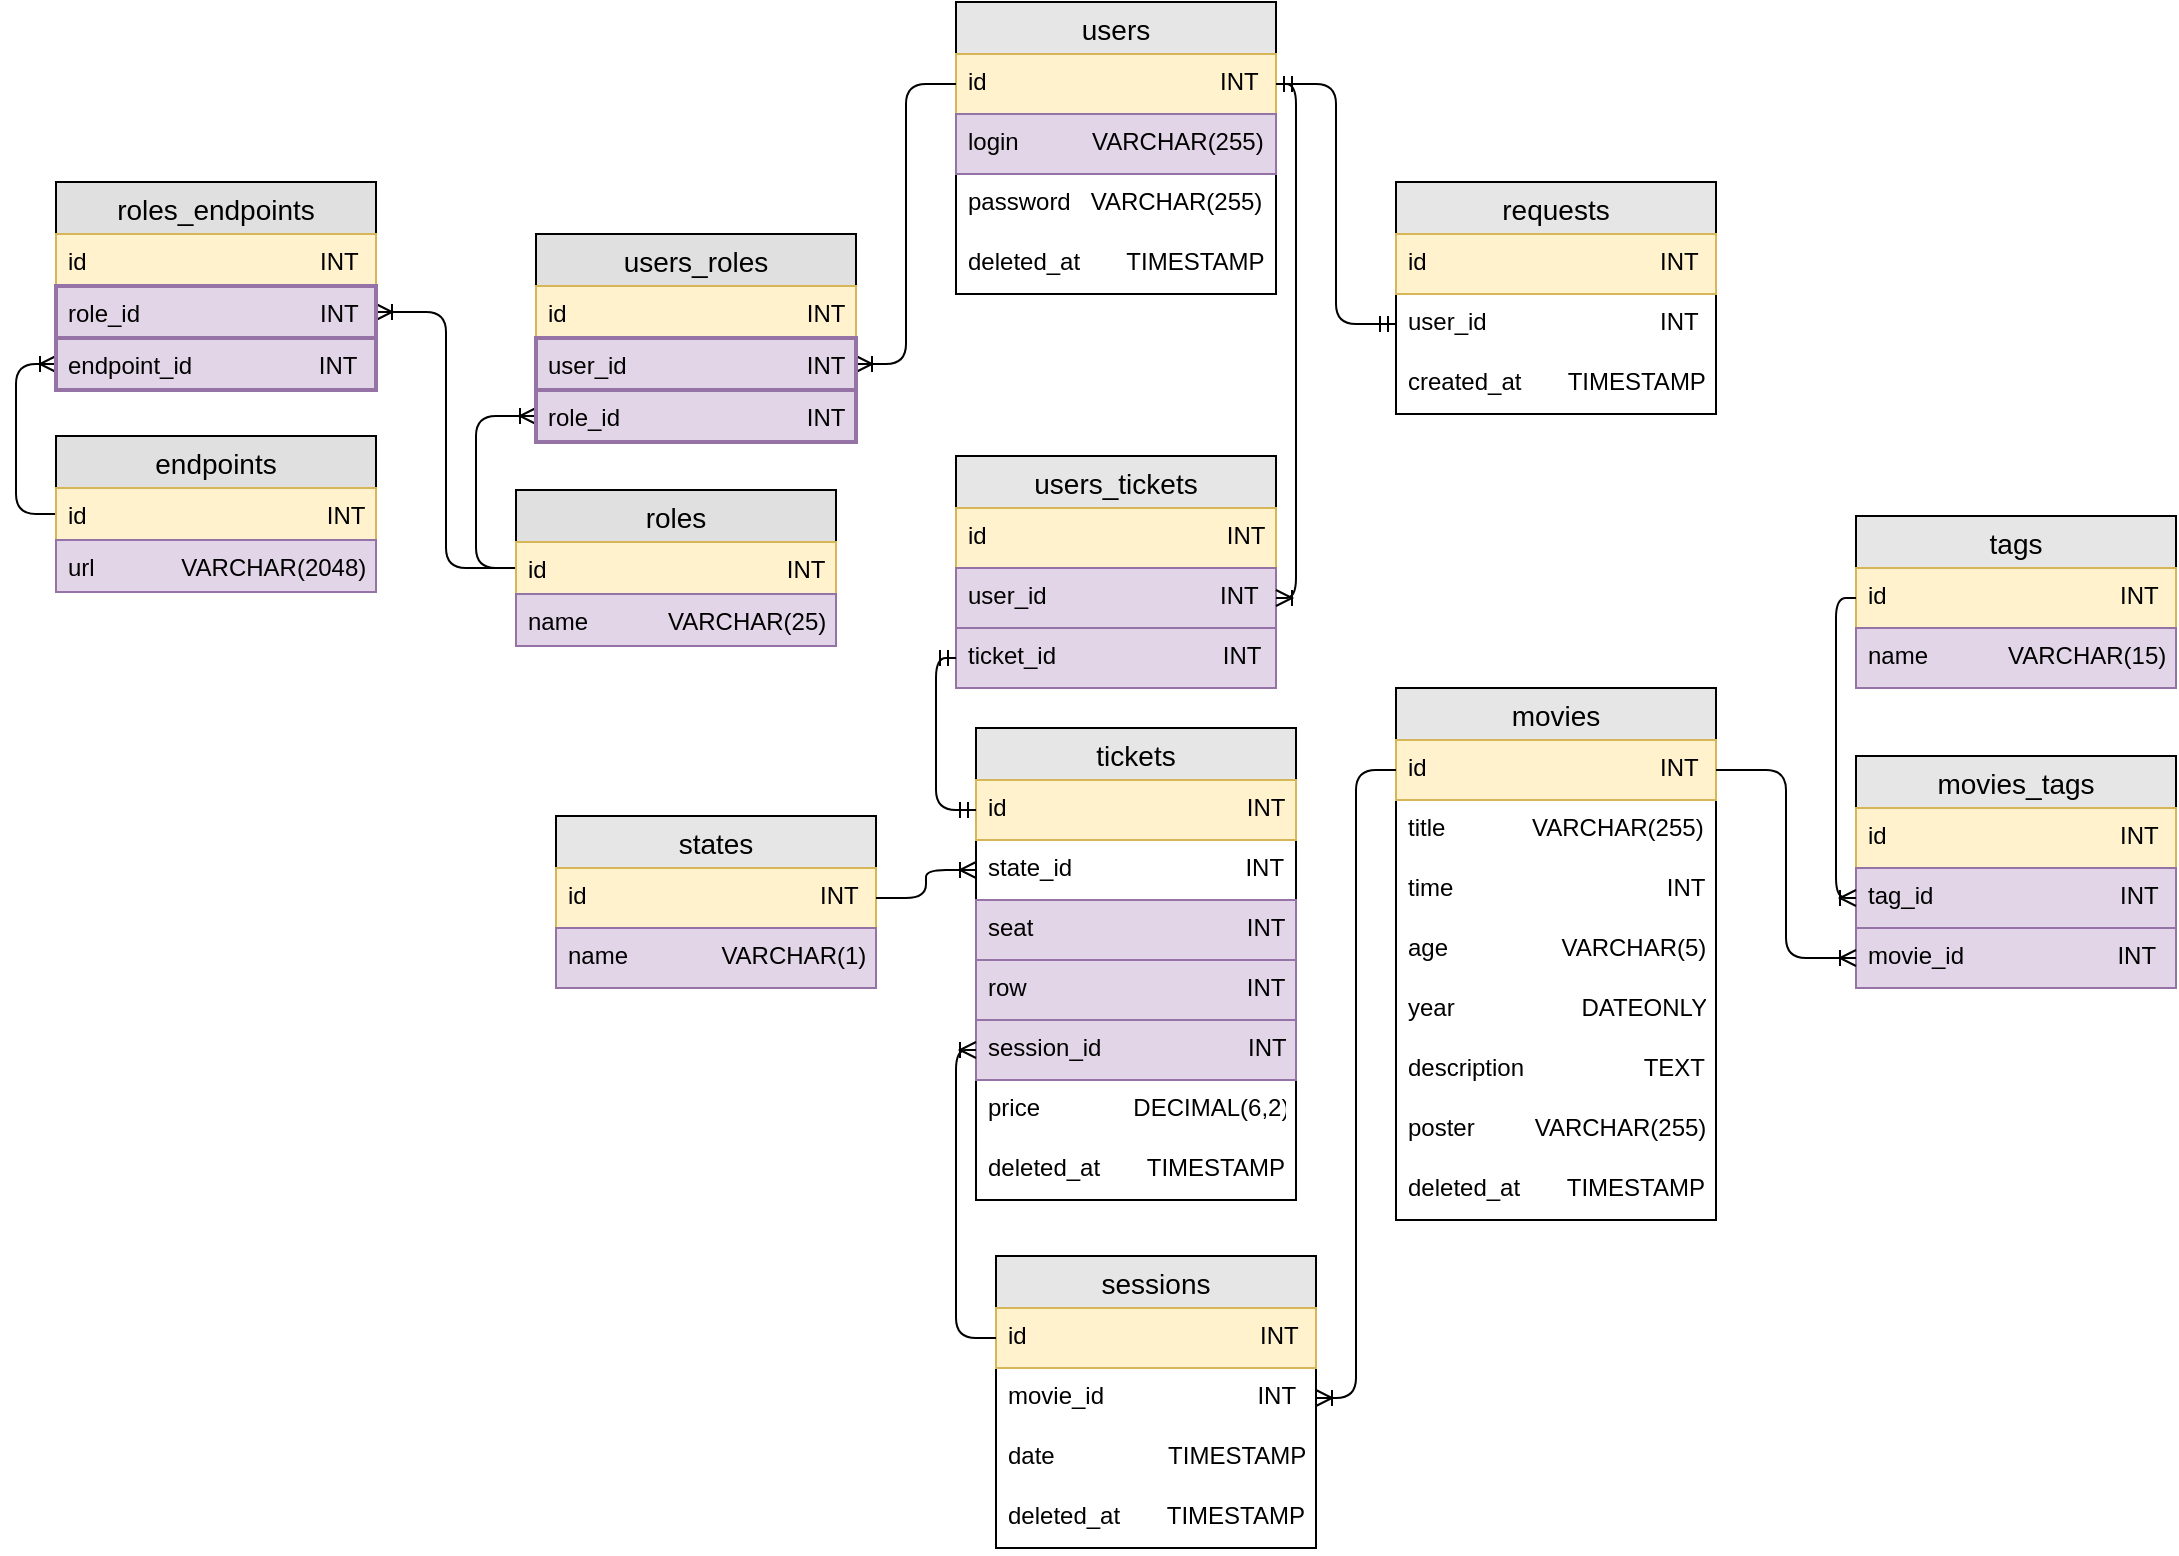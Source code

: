 <mxfile version="13.10.0" type="device"><diagram id="qXQUABJY59xt6CRAhms8" name="Page-1"><mxGraphModel dx="536" dy="577" grid="1" gridSize="10" guides="1" tooltips="1" connect="1" arrows="1" fold="1" page="1" pageScale="1" pageWidth="827" pageHeight="1169" math="0" shadow="0"><root><mxCell id="0"/><mxCell id="1" parent="0"/><mxCell id="H7jdk_BfQDIcgpVH_GjR-2" value="users" style="swimlane;fontStyle=0;childLayout=stackLayout;horizontal=1;startSize=26;horizontalStack=0;resizeParent=1;resizeParentMax=0;resizeLast=0;collapsible=1;marginBottom=0;align=center;fontSize=14;swimlaneFillColor=#ffffff;fillColor=#E6E6E6;" vertex="1" parent="1"><mxGeometry x="740" y="310" width="160" height="146" as="geometry"/></mxCell><mxCell id="H7jdk_BfQDIcgpVH_GjR-3" value="id                                   INT" style="text;strokeColor=#d6b656;fillColor=#fff2cc;spacingLeft=4;spacingRight=4;overflow=hidden;rotatable=0;points=[[0,0.5],[1,0.5]];portConstraint=eastwest;fontSize=12;" vertex="1" parent="H7jdk_BfQDIcgpVH_GjR-2"><mxGeometry y="26" width="160" height="30" as="geometry"/></mxCell><mxCell id="H7jdk_BfQDIcgpVH_GjR-4" value="login           VARCHAR(255)" style="text;strokeColor=#9673a6;fillColor=#e1d5e7;spacingLeft=4;spacingRight=4;overflow=hidden;rotatable=0;points=[[0,0.5],[1,0.5]];portConstraint=eastwest;fontSize=12;" vertex="1" parent="H7jdk_BfQDIcgpVH_GjR-2"><mxGeometry y="56" width="160" height="30" as="geometry"/></mxCell><mxCell id="H7jdk_BfQDIcgpVH_GjR-5" value="password   VARCHAR(255)" style="text;strokeColor=none;fillColor=none;spacingLeft=4;spacingRight=4;overflow=hidden;rotatable=0;points=[[0,0.5],[1,0.5]];portConstraint=eastwest;fontSize=12;" vertex="1" parent="H7jdk_BfQDIcgpVH_GjR-2"><mxGeometry y="86" width="160" height="30" as="geometry"/></mxCell><mxCell id="H7jdk_BfQDIcgpVH_GjR-6" value="deleted_at       TIMESTAMP" style="text;strokeColor=none;fillColor=none;spacingLeft=4;spacingRight=4;overflow=hidden;rotatable=0;points=[[0,0.5],[1,0.5]];portConstraint=eastwest;fontSize=12;" vertex="1" parent="H7jdk_BfQDIcgpVH_GjR-2"><mxGeometry y="116" width="160" height="30" as="geometry"/></mxCell><mxCell id="H7jdk_BfQDIcgpVH_GjR-7" value="movies" style="swimlane;fontStyle=0;childLayout=stackLayout;horizontal=1;startSize=26;horizontalStack=0;resizeParent=1;resizeParentMax=0;resizeLast=0;collapsible=1;marginBottom=0;align=center;fontSize=14;swimlaneFillColor=#ffffff;fillColor=#E6E6E6;" vertex="1" parent="1"><mxGeometry x="960" y="653" width="160" height="266" as="geometry"/></mxCell><mxCell id="H7jdk_BfQDIcgpVH_GjR-8" value="id                                   INT" style="text;strokeColor=#d6b656;fillColor=#fff2cc;spacingLeft=4;spacingRight=4;overflow=hidden;rotatable=0;points=[[0,0.5],[1,0.5]];portConstraint=eastwest;fontSize=12;" vertex="1" parent="H7jdk_BfQDIcgpVH_GjR-7"><mxGeometry y="26" width="160" height="30" as="geometry"/></mxCell><mxCell id="H7jdk_BfQDIcgpVH_GjR-9" value="title             VARCHAR(255)" style="text;strokeColor=none;fillColor=none;spacingLeft=4;spacingRight=4;overflow=hidden;rotatable=0;points=[[0,0.5],[1,0.5]];portConstraint=eastwest;fontSize=12;" vertex="1" parent="H7jdk_BfQDIcgpVH_GjR-7"><mxGeometry y="56" width="160" height="30" as="geometry"/></mxCell><mxCell id="H7jdk_BfQDIcgpVH_GjR-10" value="time                                INT" style="text;strokeColor=none;fillColor=none;spacingLeft=4;spacingRight=4;overflow=hidden;rotatable=0;points=[[0,0.5],[1,0.5]];portConstraint=eastwest;fontSize=12;" vertex="1" parent="H7jdk_BfQDIcgpVH_GjR-7"><mxGeometry y="86" width="160" height="30" as="geometry"/></mxCell><mxCell id="H7jdk_BfQDIcgpVH_GjR-11" value="age                 VARCHAR(5)" style="text;strokeColor=none;fillColor=none;spacingLeft=4;spacingRight=4;overflow=hidden;rotatable=0;points=[[0,0.5],[1,0.5]];portConstraint=eastwest;fontSize=12;" vertex="1" parent="H7jdk_BfQDIcgpVH_GjR-7"><mxGeometry y="116" width="160" height="30" as="geometry"/></mxCell><mxCell id="H7jdk_BfQDIcgpVH_GjR-12" value="year                   DATEONLY" style="text;strokeColor=none;fillColor=none;spacingLeft=4;spacingRight=4;overflow=hidden;rotatable=0;points=[[0,0.5],[1,0.5]];portConstraint=eastwest;fontSize=12;" vertex="1" parent="H7jdk_BfQDIcgpVH_GjR-7"><mxGeometry y="146" width="160" height="30" as="geometry"/></mxCell><mxCell id="H7jdk_BfQDIcgpVH_GjR-13" value="description                  TEXT" style="text;strokeColor=none;fillColor=none;spacingLeft=4;spacingRight=4;overflow=hidden;rotatable=0;points=[[0,0.5],[1,0.5]];portConstraint=eastwest;fontSize=12;" vertex="1" parent="H7jdk_BfQDIcgpVH_GjR-7"><mxGeometry y="176" width="160" height="30" as="geometry"/></mxCell><mxCell id="H7jdk_BfQDIcgpVH_GjR-14" value="poster         VARCHAR(255)" style="text;strokeColor=none;fillColor=none;spacingLeft=4;spacingRight=4;overflow=hidden;rotatable=0;points=[[0,0.5],[1,0.5]];portConstraint=eastwest;fontSize=12;" vertex="1" parent="H7jdk_BfQDIcgpVH_GjR-7"><mxGeometry y="206" width="160" height="30" as="geometry"/></mxCell><mxCell id="H7jdk_BfQDIcgpVH_GjR-15" value="deleted_at       TIMESTAMP" style="text;strokeColor=none;fillColor=none;spacingLeft=4;spacingRight=4;overflow=hidden;rotatable=0;points=[[0,0.5],[1,0.5]];portConstraint=eastwest;fontSize=12;" vertex="1" parent="H7jdk_BfQDIcgpVH_GjR-7"><mxGeometry y="236" width="160" height="30" as="geometry"/></mxCell><mxCell id="H7jdk_BfQDIcgpVH_GjR-16" value="tags" style="swimlane;fontStyle=0;childLayout=stackLayout;horizontal=1;startSize=26;horizontalStack=0;resizeParent=1;resizeParentMax=0;resizeLast=0;collapsible=1;marginBottom=0;align=center;fontSize=14;swimlaneFillColor=#ffffff;fillColor=#E6E6E6;" vertex="1" parent="1"><mxGeometry x="1190" y="567" width="160" height="86" as="geometry"/></mxCell><mxCell id="H7jdk_BfQDIcgpVH_GjR-17" value="id                                   INT" style="text;strokeColor=#d6b656;fillColor=#fff2cc;spacingLeft=4;spacingRight=4;overflow=hidden;rotatable=0;points=[[0,0.5],[1,0.5]];portConstraint=eastwest;fontSize=12;" vertex="1" parent="H7jdk_BfQDIcgpVH_GjR-16"><mxGeometry y="26" width="160" height="30" as="geometry"/></mxCell><mxCell id="H7jdk_BfQDIcgpVH_GjR-18" value="name            VARCHAR(15)" style="text;strokeColor=#9673a6;fillColor=#e1d5e7;spacingLeft=4;spacingRight=4;overflow=hidden;rotatable=0;points=[[0,0.5],[1,0.5]];portConstraint=eastwest;fontSize=12;" vertex="1" parent="H7jdk_BfQDIcgpVH_GjR-16"><mxGeometry y="56" width="160" height="30" as="geometry"/></mxCell><mxCell id="H7jdk_BfQDIcgpVH_GjR-19" value="movies_tags" style="swimlane;fontStyle=0;childLayout=stackLayout;horizontal=1;startSize=26;horizontalStack=0;resizeParent=1;resizeParentMax=0;resizeLast=0;collapsible=1;marginBottom=0;align=center;fontSize=14;swimlaneFillColor=#ffffff;fillColor=#E6E6E6;" vertex="1" parent="1"><mxGeometry x="1190" y="687" width="160" height="116" as="geometry"/></mxCell><mxCell id="H7jdk_BfQDIcgpVH_GjR-20" value="id                                   INT" style="text;strokeColor=#d6b656;fillColor=#fff2cc;spacingLeft=4;spacingRight=4;overflow=hidden;rotatable=0;points=[[0,0.5],[1,0.5]];portConstraint=eastwest;fontSize=12;" vertex="1" parent="H7jdk_BfQDIcgpVH_GjR-19"><mxGeometry y="26" width="160" height="30" as="geometry"/></mxCell><mxCell id="H7jdk_BfQDIcgpVH_GjR-21" value="tag_id                            INT" style="text;strokeColor=#9673a6;fillColor=#e1d5e7;spacingLeft=4;spacingRight=4;overflow=hidden;rotatable=0;points=[[0,0.5],[1,0.5]];portConstraint=eastwest;fontSize=12;" vertex="1" parent="H7jdk_BfQDIcgpVH_GjR-19"><mxGeometry y="56" width="160" height="30" as="geometry"/></mxCell><mxCell id="H7jdk_BfQDIcgpVH_GjR-22" value="movie_id                       INT" style="text;strokeColor=#9673a6;fillColor=#e1d5e7;spacingLeft=4;spacingRight=4;overflow=hidden;rotatable=0;points=[[0,0.5],[1,0.5]];portConstraint=eastwest;fontSize=12;" vertex="1" parent="H7jdk_BfQDIcgpVH_GjR-19"><mxGeometry y="86" width="160" height="30" as="geometry"/></mxCell><mxCell id="H7jdk_BfQDIcgpVH_GjR-23" value="tickets" style="swimlane;fontStyle=0;childLayout=stackLayout;horizontal=1;startSize=26;horizontalStack=0;resizeParent=1;resizeParentMax=0;resizeLast=0;collapsible=1;marginBottom=0;align=center;fontSize=14;swimlaneFillColor=#ffffff;fillColor=#E6E6E6;" vertex="1" parent="1"><mxGeometry x="750" y="673" width="160" height="236" as="geometry"/></mxCell><mxCell id="H7jdk_BfQDIcgpVH_GjR-24" value="id                                    INT" style="text;strokeColor=#d6b656;fillColor=#fff2cc;spacingLeft=4;spacingRight=4;overflow=hidden;rotatable=0;points=[[0,0.5],[1,0.5]];portConstraint=eastwest;fontSize=12;" vertex="1" parent="H7jdk_BfQDIcgpVH_GjR-23"><mxGeometry y="26" width="160" height="30" as="geometry"/></mxCell><mxCell id="H7jdk_BfQDIcgpVH_GjR-25" value="state_id                          INT" style="text;strokeColor=none;fillColor=none;spacingLeft=4;spacingRight=4;overflow=hidden;rotatable=0;points=[[0,0.5],[1,0.5]];portConstraint=eastwest;fontSize=12;align=left;" vertex="1" parent="H7jdk_BfQDIcgpVH_GjR-23"><mxGeometry y="56" width="160" height="30" as="geometry"/></mxCell><mxCell id="H7jdk_BfQDIcgpVH_GjR-26" value="seat                                INT" style="text;spacingLeft=4;spacingRight=4;overflow=hidden;rotatable=0;points=[[0,0.5],[1,0.5]];portConstraint=eastwest;fontSize=12;align=left;fillColor=#e1d5e7;strokeColor=#9673a6;" vertex="1" parent="H7jdk_BfQDIcgpVH_GjR-23"><mxGeometry y="86" width="160" height="30" as="geometry"/></mxCell><mxCell id="H7jdk_BfQDIcgpVH_GjR-27" value="row                                 INT" style="text;strokeColor=#9673a6;fillColor=#e1d5e7;spacingLeft=4;spacingRight=4;overflow=hidden;rotatable=0;points=[[0,0.5],[1,0.5]];portConstraint=eastwest;fontSize=12;" vertex="1" parent="H7jdk_BfQDIcgpVH_GjR-23"><mxGeometry y="116" width="160" height="30" as="geometry"/></mxCell><mxCell id="H7jdk_BfQDIcgpVH_GjR-28" value="session_id                      INT" style="text;strokeColor=#9673a6;fillColor=#e1d5e7;spacingLeft=4;spacingRight=4;overflow=hidden;rotatable=0;points=[[0,0.5],[1,0.5]];portConstraint=eastwest;fontSize=12;align=left;" vertex="1" parent="H7jdk_BfQDIcgpVH_GjR-23"><mxGeometry y="146" width="160" height="30" as="geometry"/></mxCell><mxCell id="H7jdk_BfQDIcgpVH_GjR-29" value="price              DECIMAL(6,2)" style="text;strokeColor=none;fillColor=none;spacingLeft=4;spacingRight=4;overflow=hidden;rotatable=0;points=[[0,0.5],[1,0.5]];portConstraint=eastwest;fontSize=12;align=left;" vertex="1" parent="H7jdk_BfQDIcgpVH_GjR-23"><mxGeometry y="176" width="160" height="30" as="geometry"/></mxCell><mxCell id="H7jdk_BfQDIcgpVH_GjR-30" value="deleted_at       TIMESTAMP" style="text;strokeColor=none;fillColor=none;spacingLeft=4;spacingRight=4;overflow=hidden;rotatable=0;points=[[0,0.5],[1,0.5]];portConstraint=eastwest;fontSize=12;" vertex="1" parent="H7jdk_BfQDIcgpVH_GjR-23"><mxGeometry y="206" width="160" height="30" as="geometry"/></mxCell><mxCell id="H7jdk_BfQDIcgpVH_GjR-31" value="" style="edgeStyle=orthogonalEdgeStyle;fontSize=12;html=1;endArrow=ERoneToMany;entryX=0;entryY=0.5;entryDx=0;entryDy=0;exitX=1;exitY=0.5;exitDx=0;exitDy=0;" edge="1" parent="1" source="H7jdk_BfQDIcgpVH_GjR-8" target="H7jdk_BfQDIcgpVH_GjR-22"><mxGeometry width="100" height="100" relative="1" as="geometry"><mxPoint x="1200" y="858" as="sourcePoint"/><mxPoint x="1200" y="804" as="targetPoint"/></mxGeometry></mxCell><mxCell id="H7jdk_BfQDIcgpVH_GjR-32" value="" style="edgeStyle=orthogonalEdgeStyle;fontSize=12;html=1;endArrow=ERoneToMany;entryX=0;entryY=0.5;entryDx=0;entryDy=0;exitX=0;exitY=0.5;exitDx=0;exitDy=0;" edge="1" parent="1" source="H7jdk_BfQDIcgpVH_GjR-17" target="H7jdk_BfQDIcgpVH_GjR-21"><mxGeometry width="100" height="100" relative="1" as="geometry"><mxPoint x="1190" y="608" as="sourcePoint"/><mxPoint x="1200" y="647" as="targetPoint"/></mxGeometry></mxCell><mxCell id="H7jdk_BfQDIcgpVH_GjR-33" value="" style="edgeStyle=orthogonalEdgeStyle;fontSize=12;html=1;endArrow=ERoneToMany;entryX=1;entryY=0.5;entryDx=0;entryDy=0;exitX=0;exitY=0.5;exitDx=0;exitDy=0;" edge="1" parent="1" source="H7jdk_BfQDIcgpVH_GjR-8" target="H7jdk_BfQDIcgpVH_GjR-60"><mxGeometry width="100" height="100" relative="1" as="geometry"><mxPoint x="950" y="858" as="sourcePoint"/><mxPoint x="910" y="980" as="targetPoint"/></mxGeometry></mxCell><mxCell id="H7jdk_BfQDIcgpVH_GjR-34" style="edgeStyle=orthogonalEdgeStyle;rounded=1;orthogonalLoop=1;jettySize=auto;html=1;exitX=0;exitY=0.5;exitDx=0;exitDy=0;entryX=1;entryY=0.5;entryDx=0;entryDy=0;endArrow=ERoneToMany;endFill=0;" edge="1" parent="1" source="H7jdk_BfQDIcgpVH_GjR-3" target="H7jdk_BfQDIcgpVH_GjR-50"><mxGeometry relative="1" as="geometry"><mxPoint x="636" y="286" as="sourcePoint"/></mxGeometry></mxCell><mxCell id="H7jdk_BfQDIcgpVH_GjR-35" style="edgeStyle=orthogonalEdgeStyle;rounded=1;orthogonalLoop=1;jettySize=auto;html=1;exitX=0;exitY=0.5;exitDx=0;exitDy=0;entryX=0;entryY=0.5;entryDx=0;entryDy=0;endArrow=ERoneToMany;endFill=0;" edge="1" parent="1" source="H7jdk_BfQDIcgpVH_GjR-46" target="H7jdk_BfQDIcgpVH_GjR-51"><mxGeometry relative="1" as="geometry"/></mxCell><mxCell id="H7jdk_BfQDIcgpVH_GjR-36" style="edgeStyle=orthogonalEdgeStyle;rounded=1;orthogonalLoop=1;jettySize=auto;html=1;exitX=0;exitY=0.5;exitDx=0;exitDy=0;entryX=1;entryY=0.5;entryDx=0;entryDy=0;endArrow=ERoneToMany;endFill=0;jumpStyle=none;" edge="1" parent="1" source="H7jdk_BfQDIcgpVH_GjR-46" target="H7jdk_BfQDIcgpVH_GjR-43"><mxGeometry relative="1" as="geometry"/></mxCell><mxCell id="H7jdk_BfQDIcgpVH_GjR-37" style="edgeStyle=orthogonalEdgeStyle;rounded=1;orthogonalLoop=1;jettySize=auto;html=1;exitX=0;exitY=0.5;exitDx=0;exitDy=0;entryX=0;entryY=0.5;entryDx=0;entryDy=0;endArrow=ERoneToMany;endFill=0;" edge="1" parent="1" source="H7jdk_BfQDIcgpVH_GjR-39" target="H7jdk_BfQDIcgpVH_GjR-44"><mxGeometry relative="1" as="geometry"/></mxCell><mxCell id="H7jdk_BfQDIcgpVH_GjR-38" value="endpoints" style="swimlane;fontStyle=0;childLayout=stackLayout;horizontal=1;startSize=26;fillColor=#e0e0e0;horizontalStack=0;resizeParent=1;resizeParentMax=0;resizeLast=0;collapsible=1;marginBottom=0;swimlaneFillColor=#ffffff;align=center;fontSize=14;" vertex="1" parent="1"><mxGeometry x="290" y="527" width="160" height="78" as="geometry"/></mxCell><mxCell id="H7jdk_BfQDIcgpVH_GjR-39" value="id                                    INT" style="text;strokeColor=#d6b656;fillColor=#fff2cc;spacingLeft=4;spacingRight=4;overflow=hidden;rotatable=0;points=[[0,0.5],[1,0.5]];portConstraint=eastwest;fontSize=12;" vertex="1" parent="H7jdk_BfQDIcgpVH_GjR-38"><mxGeometry y="26" width="160" height="26" as="geometry"/></mxCell><mxCell id="H7jdk_BfQDIcgpVH_GjR-40" value="url             VARCHAR(2048)" style="text;strokeColor=#9673a6;fillColor=#e1d5e7;spacingLeft=4;spacingRight=4;overflow=hidden;rotatable=0;points=[[0,0.5],[1,0.5]];portConstraint=eastwest;fontSize=12;gradientDirection=west;" vertex="1" parent="H7jdk_BfQDIcgpVH_GjR-38"><mxGeometry y="52" width="160" height="26" as="geometry"/></mxCell><mxCell id="H7jdk_BfQDIcgpVH_GjR-41" value="roles_endpoints" style="swimlane;fontStyle=0;childLayout=stackLayout;horizontal=1;startSize=26;fillColor=#e0e0e0;horizontalStack=0;resizeParent=1;resizeParentMax=0;resizeLast=0;collapsible=1;marginBottom=0;swimlaneFillColor=#ffffff;align=center;fontSize=14;" vertex="1" parent="1"><mxGeometry x="290" y="400" width="160" height="104" as="geometry"/></mxCell><mxCell id="H7jdk_BfQDIcgpVH_GjR-42" value="id                                   INT" style="text;strokeColor=#d6b656;fillColor=#fff2cc;spacingLeft=4;spacingRight=4;overflow=hidden;rotatable=0;points=[[0,0.5],[1,0.5]];portConstraint=eastwest;fontSize=12;" vertex="1" parent="H7jdk_BfQDIcgpVH_GjR-41"><mxGeometry y="26" width="160" height="26" as="geometry"/></mxCell><mxCell id="H7jdk_BfQDIcgpVH_GjR-43" value="role_id                           INT" style="text;strokeColor=#9673a6;fillColor=#e1d5e7;spacingLeft=4;spacingRight=4;overflow=hidden;rotatable=0;points=[[0,0.5],[1,0.5]];portConstraint=eastwest;fontSize=12;gradientDirection=west;strokeWidth=2;" vertex="1" parent="H7jdk_BfQDIcgpVH_GjR-41"><mxGeometry y="52" width="160" height="26" as="geometry"/></mxCell><mxCell id="H7jdk_BfQDIcgpVH_GjR-44" value="endpoint_id                   INT" style="text;strokeColor=#9673a6;fillColor=#e1d5e7;spacingLeft=4;spacingRight=4;overflow=hidden;rotatable=0;points=[[0,0.5],[1,0.5]];portConstraint=eastwest;fontSize=12;gradientDirection=west;strokeWidth=2;" vertex="1" parent="H7jdk_BfQDIcgpVH_GjR-41"><mxGeometry y="78" width="160" height="26" as="geometry"/></mxCell><mxCell id="H7jdk_BfQDIcgpVH_GjR-45" value="roles" style="swimlane;fontStyle=0;childLayout=stackLayout;horizontal=1;startSize=26;fillColor=#e0e0e0;horizontalStack=0;resizeParent=1;resizeParentMax=0;resizeLast=0;collapsible=1;marginBottom=0;swimlaneFillColor=#ffffff;align=center;fontSize=14;" vertex="1" parent="1"><mxGeometry x="520" y="554" width="160" height="78" as="geometry"/></mxCell><mxCell id="H7jdk_BfQDIcgpVH_GjR-46" value="id                                    INT" style="text;strokeColor=#d6b656;fillColor=#fff2cc;spacingLeft=4;spacingRight=4;overflow=hidden;rotatable=0;points=[[0,0.5],[1,0.5]];portConstraint=eastwest;fontSize=12;" vertex="1" parent="H7jdk_BfQDIcgpVH_GjR-45"><mxGeometry y="26" width="160" height="26" as="geometry"/></mxCell><mxCell id="H7jdk_BfQDIcgpVH_GjR-47" value="name            VARCHAR(25)" style="text;strokeColor=#9673a6;fillColor=#e1d5e7;spacingLeft=4;spacingRight=4;overflow=hidden;rotatable=0;points=[[0,0.5],[1,0.5]];portConstraint=eastwest;fontSize=12;" vertex="1" parent="H7jdk_BfQDIcgpVH_GjR-45"><mxGeometry y="52" width="160" height="26" as="geometry"/></mxCell><mxCell id="H7jdk_BfQDIcgpVH_GjR-48" value="users_roles" style="swimlane;fontStyle=0;childLayout=stackLayout;horizontal=1;startSize=26;fillColor=#e0e0e0;horizontalStack=0;resizeParent=1;resizeParentMax=0;resizeLast=0;collapsible=1;marginBottom=0;swimlaneFillColor=#ffffff;align=center;fontSize=14;" vertex="1" parent="1"><mxGeometry x="530" y="426" width="160" height="104" as="geometry"/></mxCell><mxCell id="H7jdk_BfQDIcgpVH_GjR-49" value="id                                    INT" style="text;strokeColor=#d6b656;fillColor=#fff2cc;spacingLeft=4;spacingRight=4;overflow=hidden;rotatable=0;points=[[0,0.5],[1,0.5]];portConstraint=eastwest;fontSize=12;" vertex="1" parent="H7jdk_BfQDIcgpVH_GjR-48"><mxGeometry y="26" width="160" height="26" as="geometry"/></mxCell><mxCell id="H7jdk_BfQDIcgpVH_GjR-50" value="user_id                           INT" style="text;strokeColor=#9673a6;fillColor=#e1d5e7;spacingLeft=4;spacingRight=4;overflow=hidden;rotatable=0;points=[[0,0.5],[1,0.5]];portConstraint=eastwest;fontSize=12;strokeWidth=2;gradientDirection=west;" vertex="1" parent="H7jdk_BfQDIcgpVH_GjR-48"><mxGeometry y="52" width="160" height="26" as="geometry"/></mxCell><mxCell id="H7jdk_BfQDIcgpVH_GjR-51" value="role_id                            INT" style="text;strokeColor=#9673a6;fillColor=#e1d5e7;spacingLeft=4;spacingRight=4;overflow=hidden;rotatable=0;points=[[0,0.5],[1,0.5]];portConstraint=eastwest;fontSize=12;strokeWidth=2;gradientDirection=west;" vertex="1" parent="H7jdk_BfQDIcgpVH_GjR-48"><mxGeometry y="78" width="160" height="26" as="geometry"/></mxCell><mxCell id="H7jdk_BfQDIcgpVH_GjR-52" value="users_tickets" style="swimlane;fontStyle=0;childLayout=stackLayout;horizontal=1;startSize=26;horizontalStack=0;resizeParent=1;resizeParentMax=0;resizeLast=0;collapsible=1;marginBottom=0;align=center;fontSize=14;swimlaneFillColor=#ffffff;fillColor=#E6E6E6;" vertex="1" parent="1"><mxGeometry x="740" y="537" width="160" height="116" as="geometry"/></mxCell><mxCell id="H7jdk_BfQDIcgpVH_GjR-53" value="id                                    INT" style="text;strokeColor=#d6b656;fillColor=#fff2cc;spacingLeft=4;spacingRight=4;overflow=hidden;rotatable=0;points=[[0,0.5],[1,0.5]];portConstraint=eastwest;fontSize=12;" vertex="1" parent="H7jdk_BfQDIcgpVH_GjR-52"><mxGeometry y="26" width="160" height="30" as="geometry"/></mxCell><mxCell id="H7jdk_BfQDIcgpVH_GjR-54" value="user_id                          INT" style="text;spacingLeft=4;spacingRight=4;overflow=hidden;rotatable=0;points=[[0,0.5],[1,0.5]];portConstraint=eastwest;fontSize=12;fillColor=#e1d5e7;strokeColor=#9673a6;" vertex="1" parent="H7jdk_BfQDIcgpVH_GjR-52"><mxGeometry y="56" width="160" height="30" as="geometry"/></mxCell><mxCell id="H7jdk_BfQDIcgpVH_GjR-55" value="ticket_id                         INT" style="text;strokeColor=#9673a6;fillColor=#e1d5e7;spacingLeft=4;spacingRight=4;overflow=hidden;rotatable=0;points=[[0,0.5],[1,0.5]];portConstraint=eastwest;fontSize=12;" vertex="1" parent="H7jdk_BfQDIcgpVH_GjR-52"><mxGeometry y="86" width="160" height="30" as="geometry"/></mxCell><mxCell id="H7jdk_BfQDIcgpVH_GjR-56" value="" style="edgeStyle=orthogonalEdgeStyle;fontSize=12;html=1;endArrow=ERoneToMany;entryX=1;entryY=0.5;entryDx=0;entryDy=0;exitX=1;exitY=0.5;exitDx=0;exitDy=0;" edge="1" parent="1" source="H7jdk_BfQDIcgpVH_GjR-3" target="H7jdk_BfQDIcgpVH_GjR-54"><mxGeometry width="100" height="100" relative="1" as="geometry"><mxPoint x="950" y="567" as="sourcePoint"/><mxPoint x="1050" y="467" as="targetPoint"/></mxGeometry></mxCell><mxCell id="H7jdk_BfQDIcgpVH_GjR-57" value="" style="edgeStyle=orthogonalEdgeStyle;fontSize=12;html=1;endArrow=ERmandOne;startArrow=ERmandOne;exitX=0;exitY=0.5;exitDx=0;exitDy=0;entryX=0;entryY=0.5;entryDx=0;entryDy=0;" edge="1" parent="1" source="H7jdk_BfQDIcgpVH_GjR-24" target="H7jdk_BfQDIcgpVH_GjR-55"><mxGeometry width="100" height="100" relative="1" as="geometry"><mxPoint x="690" y="697" as="sourcePoint"/><mxPoint x="730" y="707" as="targetPoint"/></mxGeometry></mxCell><mxCell id="H7jdk_BfQDIcgpVH_GjR-58" value="sessions" style="swimlane;fontStyle=0;childLayout=stackLayout;horizontal=1;startSize=26;horizontalStack=0;resizeParent=1;resizeParentMax=0;resizeLast=0;collapsible=1;marginBottom=0;align=center;fontSize=14;swimlaneFillColor=#ffffff;fillColor=#E6E6E6;" vertex="1" parent="1"><mxGeometry x="760" y="937" width="160" height="146" as="geometry"/></mxCell><mxCell id="H7jdk_BfQDIcgpVH_GjR-59" value="id                                   INT" style="text;strokeColor=#d6b656;fillColor=#fff2cc;spacingLeft=4;spacingRight=4;overflow=hidden;rotatable=0;points=[[0,0.5],[1,0.5]];portConstraint=eastwest;fontSize=12;" vertex="1" parent="H7jdk_BfQDIcgpVH_GjR-58"><mxGeometry y="26" width="160" height="30" as="geometry"/></mxCell><mxCell id="H7jdk_BfQDIcgpVH_GjR-60" value="movie_id                       INT" style="text;strokeColor=none;fillColor=none;spacingLeft=4;spacingRight=4;overflow=hidden;rotatable=0;points=[[0,0.5],[1,0.5]];portConstraint=eastwest;fontSize=12;" vertex="1" parent="H7jdk_BfQDIcgpVH_GjR-58"><mxGeometry y="56" width="160" height="30" as="geometry"/></mxCell><mxCell id="H7jdk_BfQDIcgpVH_GjR-61" value="date                 TIMESTAMP" style="text;strokeColor=none;fillColor=none;spacingLeft=4;spacingRight=4;overflow=hidden;rotatable=0;points=[[0,0.5],[1,0.5]];portConstraint=eastwest;fontSize=12;" vertex="1" parent="H7jdk_BfQDIcgpVH_GjR-58"><mxGeometry y="86" width="160" height="30" as="geometry"/></mxCell><mxCell id="H7jdk_BfQDIcgpVH_GjR-62" value="deleted_at       TIMESTAMP" style="text;strokeColor=none;fillColor=none;spacingLeft=4;spacingRight=4;overflow=hidden;rotatable=0;points=[[0,0.5],[1,0.5]];portConstraint=eastwest;fontSize=12;" vertex="1" parent="H7jdk_BfQDIcgpVH_GjR-58"><mxGeometry y="116" width="160" height="30" as="geometry"/></mxCell><mxCell id="H7jdk_BfQDIcgpVH_GjR-63" value="" style="edgeStyle=orthogonalEdgeStyle;fontSize=12;html=1;endArrow=ERoneToMany;exitX=0;exitY=0.5;exitDx=0;exitDy=0;entryX=0;entryY=0.5;entryDx=0;entryDy=0;" edge="1" parent="1" source="H7jdk_BfQDIcgpVH_GjR-59" target="H7jdk_BfQDIcgpVH_GjR-28"><mxGeometry width="100" height="100" relative="1" as="geometry"><mxPoint x="590" y="867" as="sourcePoint"/><mxPoint x="690" y="767" as="targetPoint"/></mxGeometry></mxCell><mxCell id="H7jdk_BfQDIcgpVH_GjR-64" value="states" style="swimlane;fontStyle=0;childLayout=stackLayout;horizontal=1;startSize=26;horizontalStack=0;resizeParent=1;resizeParentMax=0;resizeLast=0;collapsible=1;marginBottom=0;align=center;fontSize=14;fillColor=#E6E6E6;swimlaneFillColor=#ffffff;" vertex="1" parent="1"><mxGeometry x="540" y="717" width="160" height="86" as="geometry"/></mxCell><mxCell id="H7jdk_BfQDIcgpVH_GjR-65" value="id                                   INT" style="text;strokeColor=#d6b656;fillColor=#fff2cc;spacingLeft=4;spacingRight=4;overflow=hidden;rotatable=0;points=[[0,0.5],[1,0.5]];portConstraint=eastwest;fontSize=12;" vertex="1" parent="H7jdk_BfQDIcgpVH_GjR-64"><mxGeometry y="26" width="160" height="30" as="geometry"/></mxCell><mxCell id="H7jdk_BfQDIcgpVH_GjR-66" value="name              VARCHAR(1)" style="text;strokeColor=#9673a6;fillColor=#e1d5e7;spacingLeft=4;spacingRight=4;overflow=hidden;rotatable=0;points=[[0,0.5],[1,0.5]];portConstraint=eastwest;fontSize=12;" vertex="1" parent="H7jdk_BfQDIcgpVH_GjR-64"><mxGeometry y="56" width="160" height="30" as="geometry"/></mxCell><mxCell id="H7jdk_BfQDIcgpVH_GjR-67" value="" style="edgeStyle=orthogonalEdgeStyle;fontSize=12;html=1;endArrow=ERoneToMany;exitX=1;exitY=0.5;exitDx=0;exitDy=0;entryX=0;entryY=0.5;entryDx=0;entryDy=0;" edge="1" parent="1" source="H7jdk_BfQDIcgpVH_GjR-65" target="H7jdk_BfQDIcgpVH_GjR-25"><mxGeometry width="100" height="100" relative="1" as="geometry"><mxPoint x="620" y="917" as="sourcePoint"/><mxPoint x="720" y="817" as="targetPoint"/></mxGeometry></mxCell><mxCell id="H7jdk_BfQDIcgpVH_GjR-68" value="requests" style="swimlane;fontStyle=0;childLayout=stackLayout;horizontal=1;startSize=26;horizontalStack=0;resizeParent=1;resizeParentMax=0;resizeLast=0;collapsible=1;marginBottom=0;align=center;fontSize=14;swimlaneFillColor=#ffffff;fillColor=#E6E6E6;" vertex="1" parent="1"><mxGeometry x="960" y="400" width="160" height="116" as="geometry"/></mxCell><mxCell id="H7jdk_BfQDIcgpVH_GjR-69" value="id                                   INT" style="text;strokeColor=#d6b656;fillColor=#fff2cc;spacingLeft=4;spacingRight=4;overflow=hidden;rotatable=0;points=[[0,0.5],[1,0.5]];portConstraint=eastwest;fontSize=12;" vertex="1" parent="H7jdk_BfQDIcgpVH_GjR-68"><mxGeometry y="26" width="160" height="30" as="geometry"/></mxCell><mxCell id="H7jdk_BfQDIcgpVH_GjR-70" value="user_id                          INT" style="text;strokeColor=none;fillColor=none;spacingLeft=4;spacingRight=4;overflow=hidden;rotatable=0;points=[[0,0.5],[1,0.5]];portConstraint=eastwest;fontSize=12;" vertex="1" parent="H7jdk_BfQDIcgpVH_GjR-68"><mxGeometry y="56" width="160" height="30" as="geometry"/></mxCell><mxCell id="H7jdk_BfQDIcgpVH_GjR-72" value="created_at       TIMESTAMP" style="text;strokeColor=none;fillColor=none;spacingLeft=4;spacingRight=4;overflow=hidden;rotatable=0;points=[[0,0.5],[1,0.5]];portConstraint=eastwest;fontSize=12;" vertex="1" parent="H7jdk_BfQDIcgpVH_GjR-68"><mxGeometry y="86" width="160" height="30" as="geometry"/></mxCell><mxCell id="H7jdk_BfQDIcgpVH_GjR-73" value="" style="edgeStyle=orthogonalEdgeStyle;fontSize=12;html=1;endArrow=ERmandOne;startArrow=ERmandOne;exitX=1;exitY=0.5;exitDx=0;exitDy=0;entryX=0;entryY=0.5;entryDx=0;entryDy=0;" edge="1" parent="1" source="H7jdk_BfQDIcgpVH_GjR-3" target="H7jdk_BfQDIcgpVH_GjR-70"><mxGeometry width="100" height="100" relative="1" as="geometry"><mxPoint x="910" y="407" as="sourcePoint"/><mxPoint x="960" y="387" as="targetPoint"/></mxGeometry></mxCell></root></mxGraphModel></diagram></mxfile>